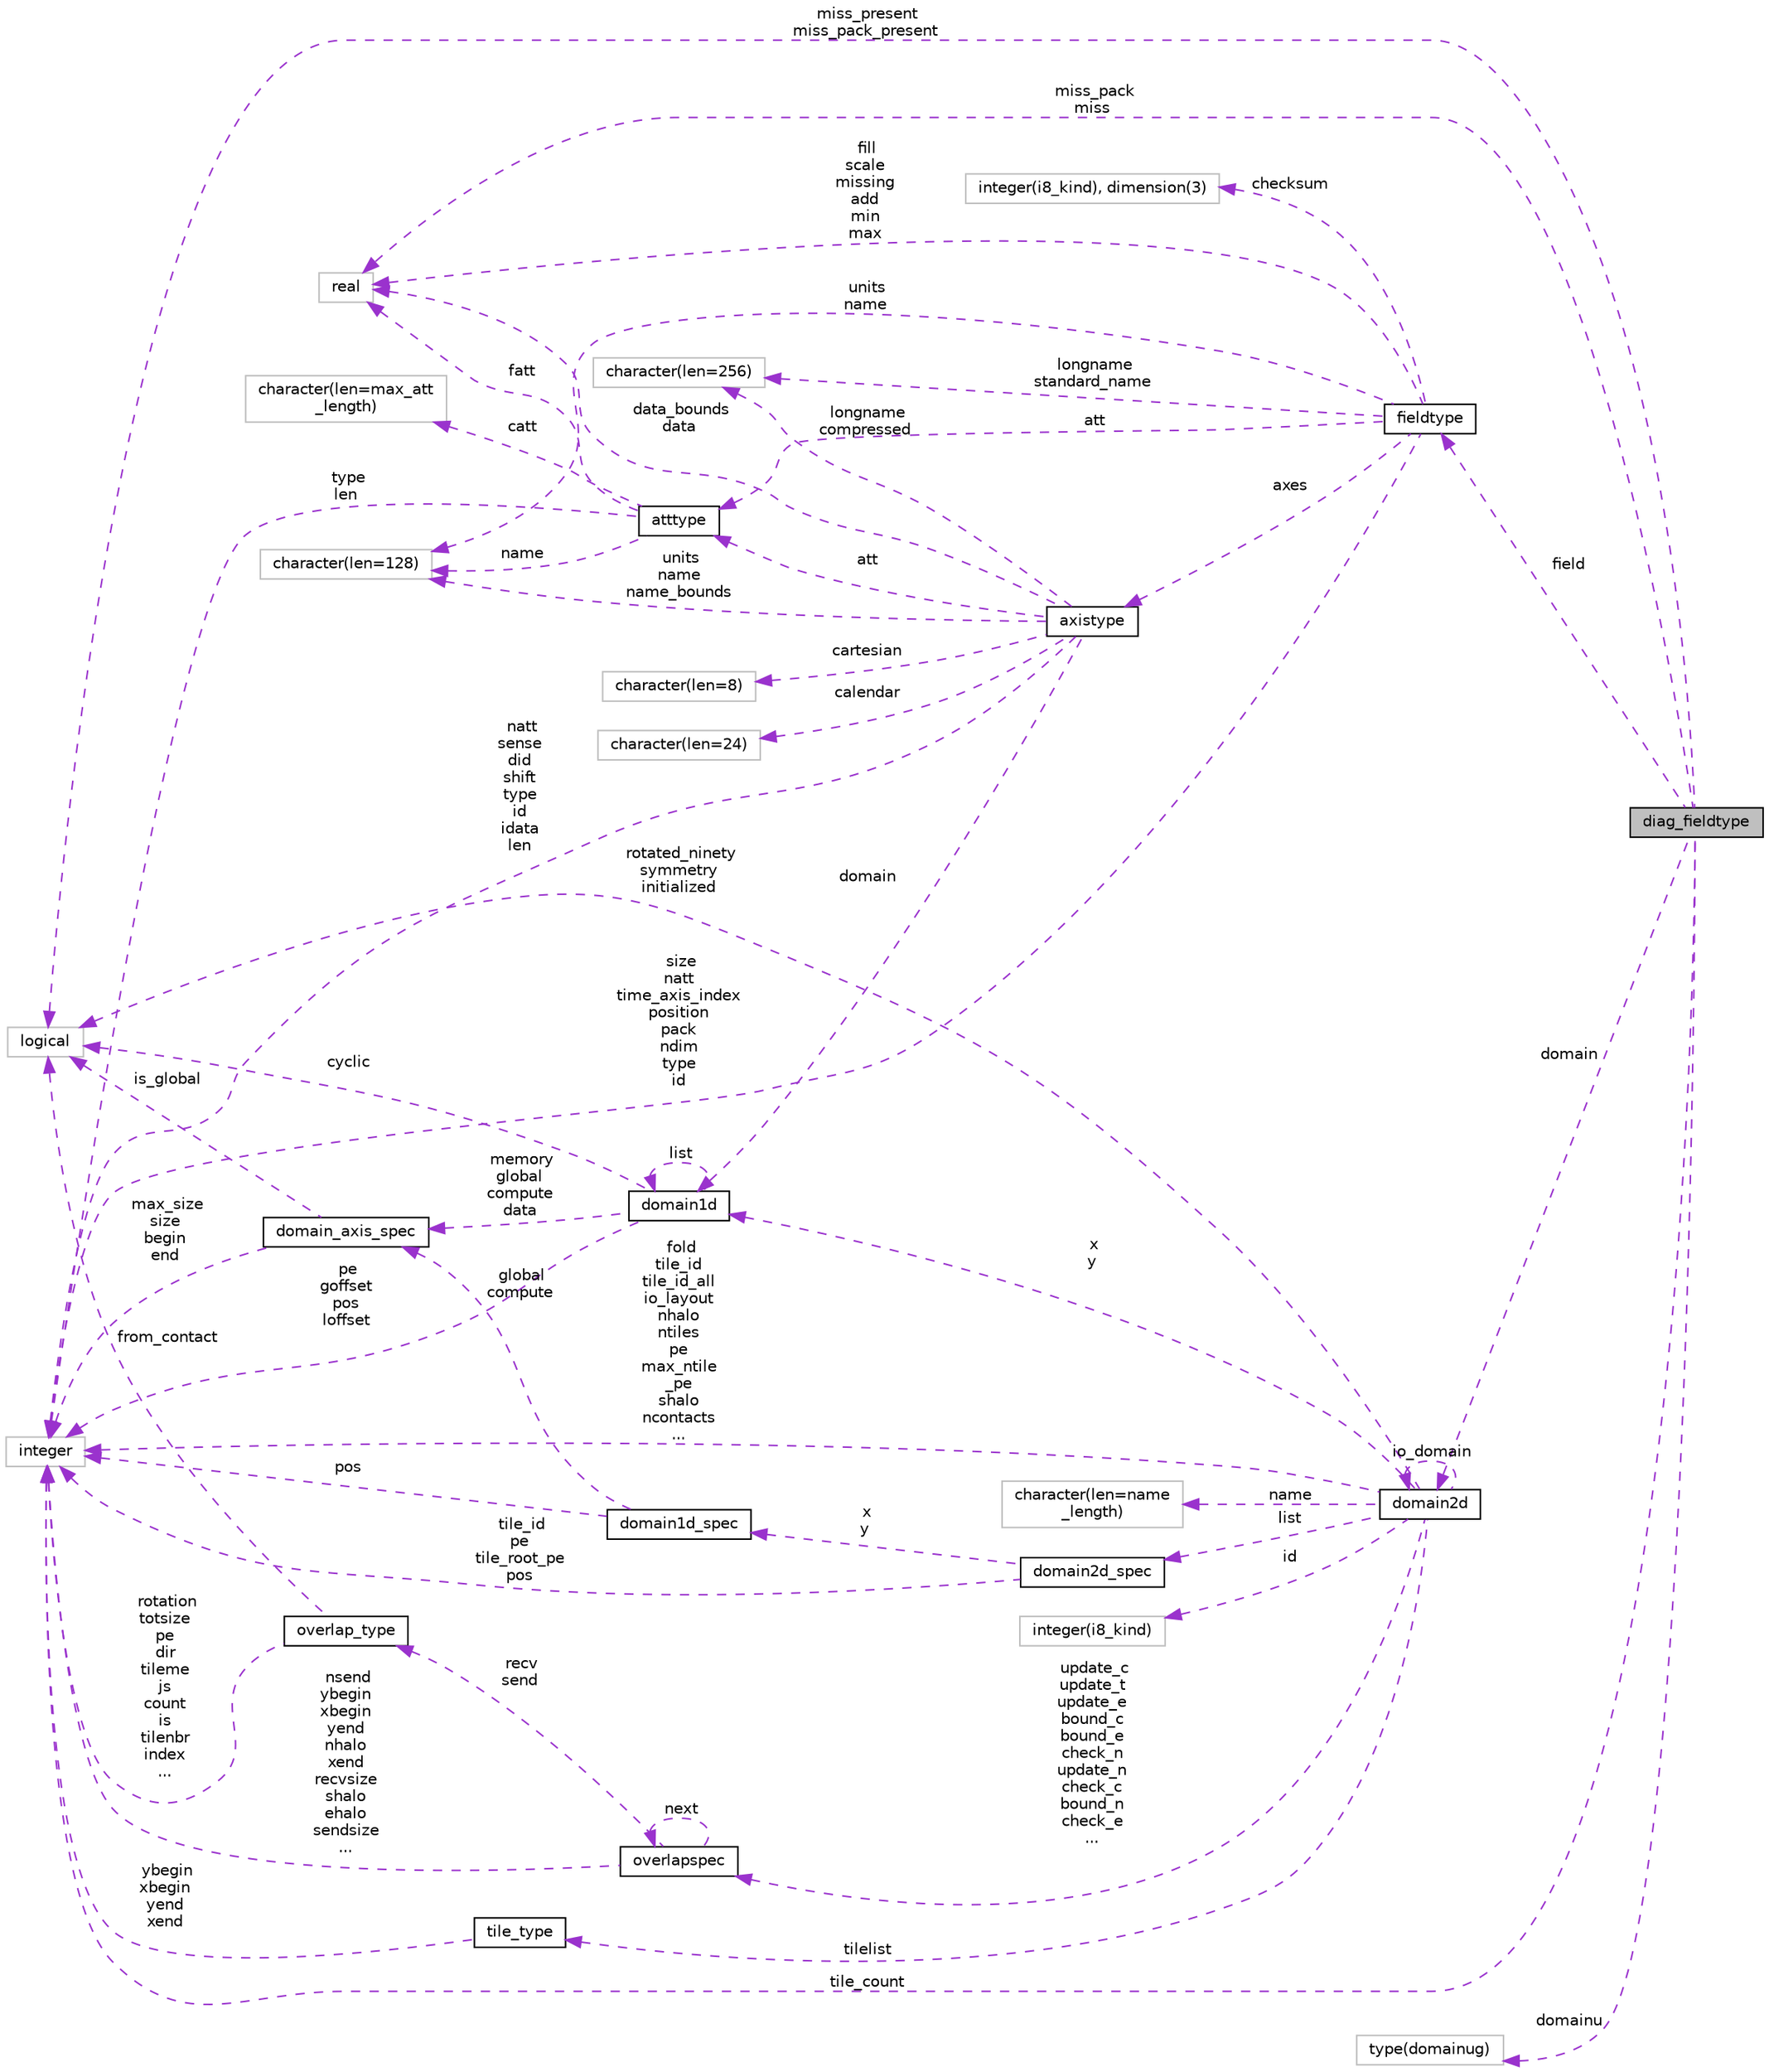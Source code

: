 digraph "diag_fieldtype"
{
 // INTERACTIVE_SVG=YES
 // LATEX_PDF_SIZE
  edge [fontname="Helvetica",fontsize="10",labelfontname="Helvetica",labelfontsize="10"];
  node [fontname="Helvetica",fontsize="10",shape=record];
  rankdir="LR";
  Node1 [label="diag_fieldtype",height=0.2,width=0.4,color="black", fillcolor="grey75", style="filled", fontcolor="black",tooltip="Diagnostic field type."];
  Node2 -> Node1 [dir="back",color="darkorchid3",fontsize="10",style="dashed",label=" miss_present\nmiss_pack_present" ,fontname="Helvetica"];
  Node2 [label="logical",height=0.2,width=0.4,color="grey75", fillcolor="white", style="filled",tooltip=" "];
  Node3 -> Node1 [dir="back",color="darkorchid3",fontsize="10",style="dashed",label=" field" ,fontname="Helvetica"];
  Node3 [label="fieldtype",height=0.2,width=0.4,color="black", fillcolor="white", style="filled",URL="$group__mpp__io__mod.html#structmpp__io__mod_1_1fieldtype",tooltip=" "];
  Node4 -> Node3 [dir="back",color="darkorchid3",fontsize="10",style="dashed",label=" checksum" ,fontname="Helvetica"];
  Node4 [label="integer(i8_kind), dimension(3)",height=0.2,width=0.4,color="grey75", fillcolor="white", style="filled",tooltip=" "];
  Node5 -> Node3 [dir="back",color="darkorchid3",fontsize="10",style="dashed",label=" longname\nstandard_name" ,fontname="Helvetica"];
  Node5 [label="character(len=256)",height=0.2,width=0.4,color="grey75", fillcolor="white", style="filled",tooltip=" "];
  Node6 -> Node3 [dir="back",color="darkorchid3",fontsize="10",style="dashed",label=" att" ,fontname="Helvetica"];
  Node6 [label="atttype",height=0.2,width=0.4,color="black", fillcolor="white", style="filled",URL="$group__mpp__io__mod.html#structmpp__io__mod_1_1atttype",tooltip=" "];
  Node7 -> Node6 [dir="back",color="darkorchid3",fontsize="10",style="dashed",label=" name" ,fontname="Helvetica"];
  Node7 [label="character(len=128)",height=0.2,width=0.4,color="grey75", fillcolor="white", style="filled",tooltip=" "];
  Node8 -> Node6 [dir="back",color="darkorchid3",fontsize="10",style="dashed",label=" fatt" ,fontname="Helvetica"];
  Node8 [label="real",height=0.2,width=0.4,color="grey75", fillcolor="white", style="filled",tooltip=" "];
  Node9 -> Node6 [dir="back",color="darkorchid3",fontsize="10",style="dashed",label=" type\nlen" ,fontname="Helvetica"];
  Node9 [label="integer",height=0.2,width=0.4,color="grey75", fillcolor="white", style="filled",tooltip=" "];
  Node10 -> Node6 [dir="back",color="darkorchid3",fontsize="10",style="dashed",label=" catt" ,fontname="Helvetica"];
  Node10 [label="character(len=max_att\l_length)",height=0.2,width=0.4,color="grey75", fillcolor="white", style="filled",tooltip=" "];
  Node11 -> Node3 [dir="back",color="darkorchid3",fontsize="10",style="dashed",label=" axes" ,fontname="Helvetica"];
  Node11 [label="axistype",height=0.2,width=0.4,color="black", fillcolor="white", style="filled",URL="$group__mpp__io__mod.html#structmpp__io__mod_1_1axistype",tooltip=" "];
  Node12 -> Node11 [dir="back",color="darkorchid3",fontsize="10",style="dashed",label=" domain" ,fontname="Helvetica"];
  Node12 [label="domain1d",height=0.2,width=0.4,color="black", fillcolor="white", style="filled",URL="$group__mpp__domains__mod.html#structmpp__domains__mod_1_1domain1d",tooltip="One dimensional domain used to manage shared data access between pes."];
  Node2 -> Node12 [dir="back",color="darkorchid3",fontsize="10",style="dashed",label=" cyclic" ,fontname="Helvetica"];
  Node12 -> Node12 [dir="back",color="darkorchid3",fontsize="10",style="dashed",label=" list" ,fontname="Helvetica"];
  Node13 -> Node12 [dir="back",color="darkorchid3",fontsize="10",style="dashed",label=" memory\nglobal\ncompute\ndata" ,fontname="Helvetica"];
  Node13 [label="domain_axis_spec",height=0.2,width=0.4,color="black", fillcolor="white", style="filled",URL="$group__mpp__domains__mod.html#structmpp__domains__mod_1_1domain__axis__spec",tooltip="Used to specify index limits along an axis of a domain."];
  Node2 -> Node13 [dir="back",color="darkorchid3",fontsize="10",style="dashed",label=" is_global" ,fontname="Helvetica"];
  Node9 -> Node13 [dir="back",color="darkorchid3",fontsize="10",style="dashed",label=" max_size\nsize\nbegin\nend" ,fontname="Helvetica"];
  Node9 -> Node12 [dir="back",color="darkorchid3",fontsize="10",style="dashed",label=" pe\ngoffset\npos\nloffset" ,fontname="Helvetica"];
  Node5 -> Node11 [dir="back",color="darkorchid3",fontsize="10",style="dashed",label=" longname\ncompressed" ,fontname="Helvetica"];
  Node6 -> Node11 [dir="back",color="darkorchid3",fontsize="10",style="dashed",label=" att" ,fontname="Helvetica"];
  Node14 -> Node11 [dir="back",color="darkorchid3",fontsize="10",style="dashed",label=" cartesian" ,fontname="Helvetica"];
  Node14 [label="character(len=8)",height=0.2,width=0.4,color="grey75", fillcolor="white", style="filled",tooltip=" "];
  Node7 -> Node11 [dir="back",color="darkorchid3",fontsize="10",style="dashed",label=" units\nname\nname_bounds" ,fontname="Helvetica"];
  Node8 -> Node11 [dir="back",color="darkorchid3",fontsize="10",style="dashed",label=" data_bounds\ndata" ,fontname="Helvetica"];
  Node9 -> Node11 [dir="back",color="darkorchid3",fontsize="10",style="dashed",label=" natt\nsense\ndid\nshift\ntype\nid\nidata\nlen" ,fontname="Helvetica"];
  Node15 -> Node11 [dir="back",color="darkorchid3",fontsize="10",style="dashed",label=" calendar" ,fontname="Helvetica"];
  Node15 [label="character(len=24)",height=0.2,width=0.4,color="grey75", fillcolor="white", style="filled",tooltip=" "];
  Node7 -> Node3 [dir="back",color="darkorchid3",fontsize="10",style="dashed",label=" units\nname" ,fontname="Helvetica"];
  Node9 -> Node3 [dir="back",color="darkorchid3",fontsize="10",style="dashed",label=" size\nnatt\ntime_axis_index\nposition\npack\nndim\ntype\nid" ,fontname="Helvetica"];
  Node8 -> Node3 [dir="back",color="darkorchid3",fontsize="10",style="dashed",label=" fill\nscale\nmissing\nadd\nmin\nmax" ,fontname="Helvetica"];
  Node16 -> Node1 [dir="back",color="darkorchid3",fontsize="10",style="dashed",label=" domain" ,fontname="Helvetica"];
  Node16 [label="domain2d",height=0.2,width=0.4,color="black", fillcolor="white", style="filled",URL="$group__mpp__domains__mod.html#structmpp__domains__mod_1_1domain2d",tooltip="The domain2D type contains all the necessary information to define the global, compute and data domai..."];
  Node2 -> Node16 [dir="back",color="darkorchid3",fontsize="10",style="dashed",label=" rotated_ninety\nsymmetry\ninitialized" ,fontname="Helvetica"];
  Node12 -> Node16 [dir="back",color="darkorchid3",fontsize="10",style="dashed",label=" x\ny" ,fontname="Helvetica"];
  Node17 -> Node16 [dir="back",color="darkorchid3",fontsize="10",style="dashed",label=" id" ,fontname="Helvetica"];
  Node17 [label="integer(i8_kind)",height=0.2,width=0.4,color="grey75", fillcolor="white", style="filled",tooltip=" "];
  Node16 -> Node16 [dir="back",color="darkorchid3",fontsize="10",style="dashed",label=" io_domain" ,fontname="Helvetica"];
  Node18 -> Node16 [dir="back",color="darkorchid3",fontsize="10",style="dashed",label=" update_c\nupdate_t\nupdate_e\nbound_c\nbound_e\ncheck_n\nupdate_n\ncheck_c\nbound_n\ncheck_e\n..." ,fontname="Helvetica"];
  Node18 [label="overlapspec",height=0.2,width=0.4,color="black", fillcolor="white", style="filled",URL="$group__mpp__domains__mod.html#structmpp__domains__mod_1_1overlapspec",tooltip="Private type for overlap specifications."];
  Node19 -> Node18 [dir="back",color="darkorchid3",fontsize="10",style="dashed",label=" recv\nsend" ,fontname="Helvetica"];
  Node19 [label="overlap_type",height=0.2,width=0.4,color="black", fillcolor="white", style="filled",URL="$group__mpp__domains__mod.html#structmpp__domains__mod_1_1overlap__type",tooltip="Type for overlapping data."];
  Node2 -> Node19 [dir="back",color="darkorchid3",fontsize="10",style="dashed",label=" from_contact" ,fontname="Helvetica"];
  Node9 -> Node19 [dir="back",color="darkorchid3",fontsize="10",style="dashed",label=" rotation\ntotsize\npe\ndir\ntileme\njs\ncount\nis\ntilenbr\nindex\n..." ,fontname="Helvetica"];
  Node18 -> Node18 [dir="back",color="darkorchid3",fontsize="10",style="dashed",label=" next" ,fontname="Helvetica"];
  Node9 -> Node18 [dir="back",color="darkorchid3",fontsize="10",style="dashed",label=" nsend\nybegin\nxbegin\nyend\nnhalo\nxend\nrecvsize\nshalo\nehalo\nsendsize\n..." ,fontname="Helvetica"];
  Node20 -> Node16 [dir="back",color="darkorchid3",fontsize="10",style="dashed",label=" list" ,fontname="Helvetica"];
  Node20 [label="domain2d_spec",height=0.2,width=0.4,color="black", fillcolor="white", style="filled",URL="$group__mpp__domains__mod.html#structmpp__domains__mod_1_1domain2d__spec",tooltip="Private type to specify multiple index limits and pe information for a 2D domain."];
  Node21 -> Node20 [dir="back",color="darkorchid3",fontsize="10",style="dashed",label=" x\ny" ,fontname="Helvetica"];
  Node21 [label="domain1d_spec",height=0.2,width=0.4,color="black", fillcolor="white", style="filled",URL="$group__mpp__domains__mod.html#structmpp__domains__mod_1_1domain1d__spec",tooltip="A private type used to specify index limits for a domain decomposition."];
  Node13 -> Node21 [dir="back",color="darkorchid3",fontsize="10",style="dashed",label=" global\ncompute" ,fontname="Helvetica"];
  Node9 -> Node21 [dir="back",color="darkorchid3",fontsize="10",style="dashed",label=" pos" ,fontname="Helvetica"];
  Node9 -> Node20 [dir="back",color="darkorchid3",fontsize="10",style="dashed",label=" tile_id\npe\ntile_root_pe\npos" ,fontname="Helvetica"];
  Node22 -> Node16 [dir="back",color="darkorchid3",fontsize="10",style="dashed",label=" tilelist" ,fontname="Helvetica"];
  Node22 [label="tile_type",height=0.2,width=0.4,color="black", fillcolor="white", style="filled",URL="$group__mpp__domains__mod.html#structmpp__domains__mod_1_1tile__type",tooltip="Upper and lower x and y bounds for a tile."];
  Node9 -> Node22 [dir="back",color="darkorchid3",fontsize="10",style="dashed",label=" ybegin\nxbegin\nyend\nxend" ,fontname="Helvetica"];
  Node9 -> Node16 [dir="back",color="darkorchid3",fontsize="10",style="dashed",label=" fold\ntile_id\ntile_id_all\nio_layout\nnhalo\nntiles\npe\nmax_ntile\l_pe\nshalo\nncontacts\n..." ,fontname="Helvetica"];
  Node23 -> Node16 [dir="back",color="darkorchid3",fontsize="10",style="dashed",label=" name" ,fontname="Helvetica"];
  Node23 [label="character(len=name\l_length)",height=0.2,width=0.4,color="grey75", fillcolor="white", style="filled",tooltip=" "];
  Node24 -> Node1 [dir="back",color="darkorchid3",fontsize="10",style="dashed",label=" domainu" ,fontname="Helvetica"];
  Node24 [label="type(domainug)",height=0.2,width=0.4,color="grey75", fillcolor="white", style="filled",tooltip=" "];
  Node9 -> Node1 [dir="back",color="darkorchid3",fontsize="10",style="dashed",label=" tile_count" ,fontname="Helvetica"];
  Node8 -> Node1 [dir="back",color="darkorchid3",fontsize="10",style="dashed",label=" miss_pack\nmiss" ,fontname="Helvetica"];
}

